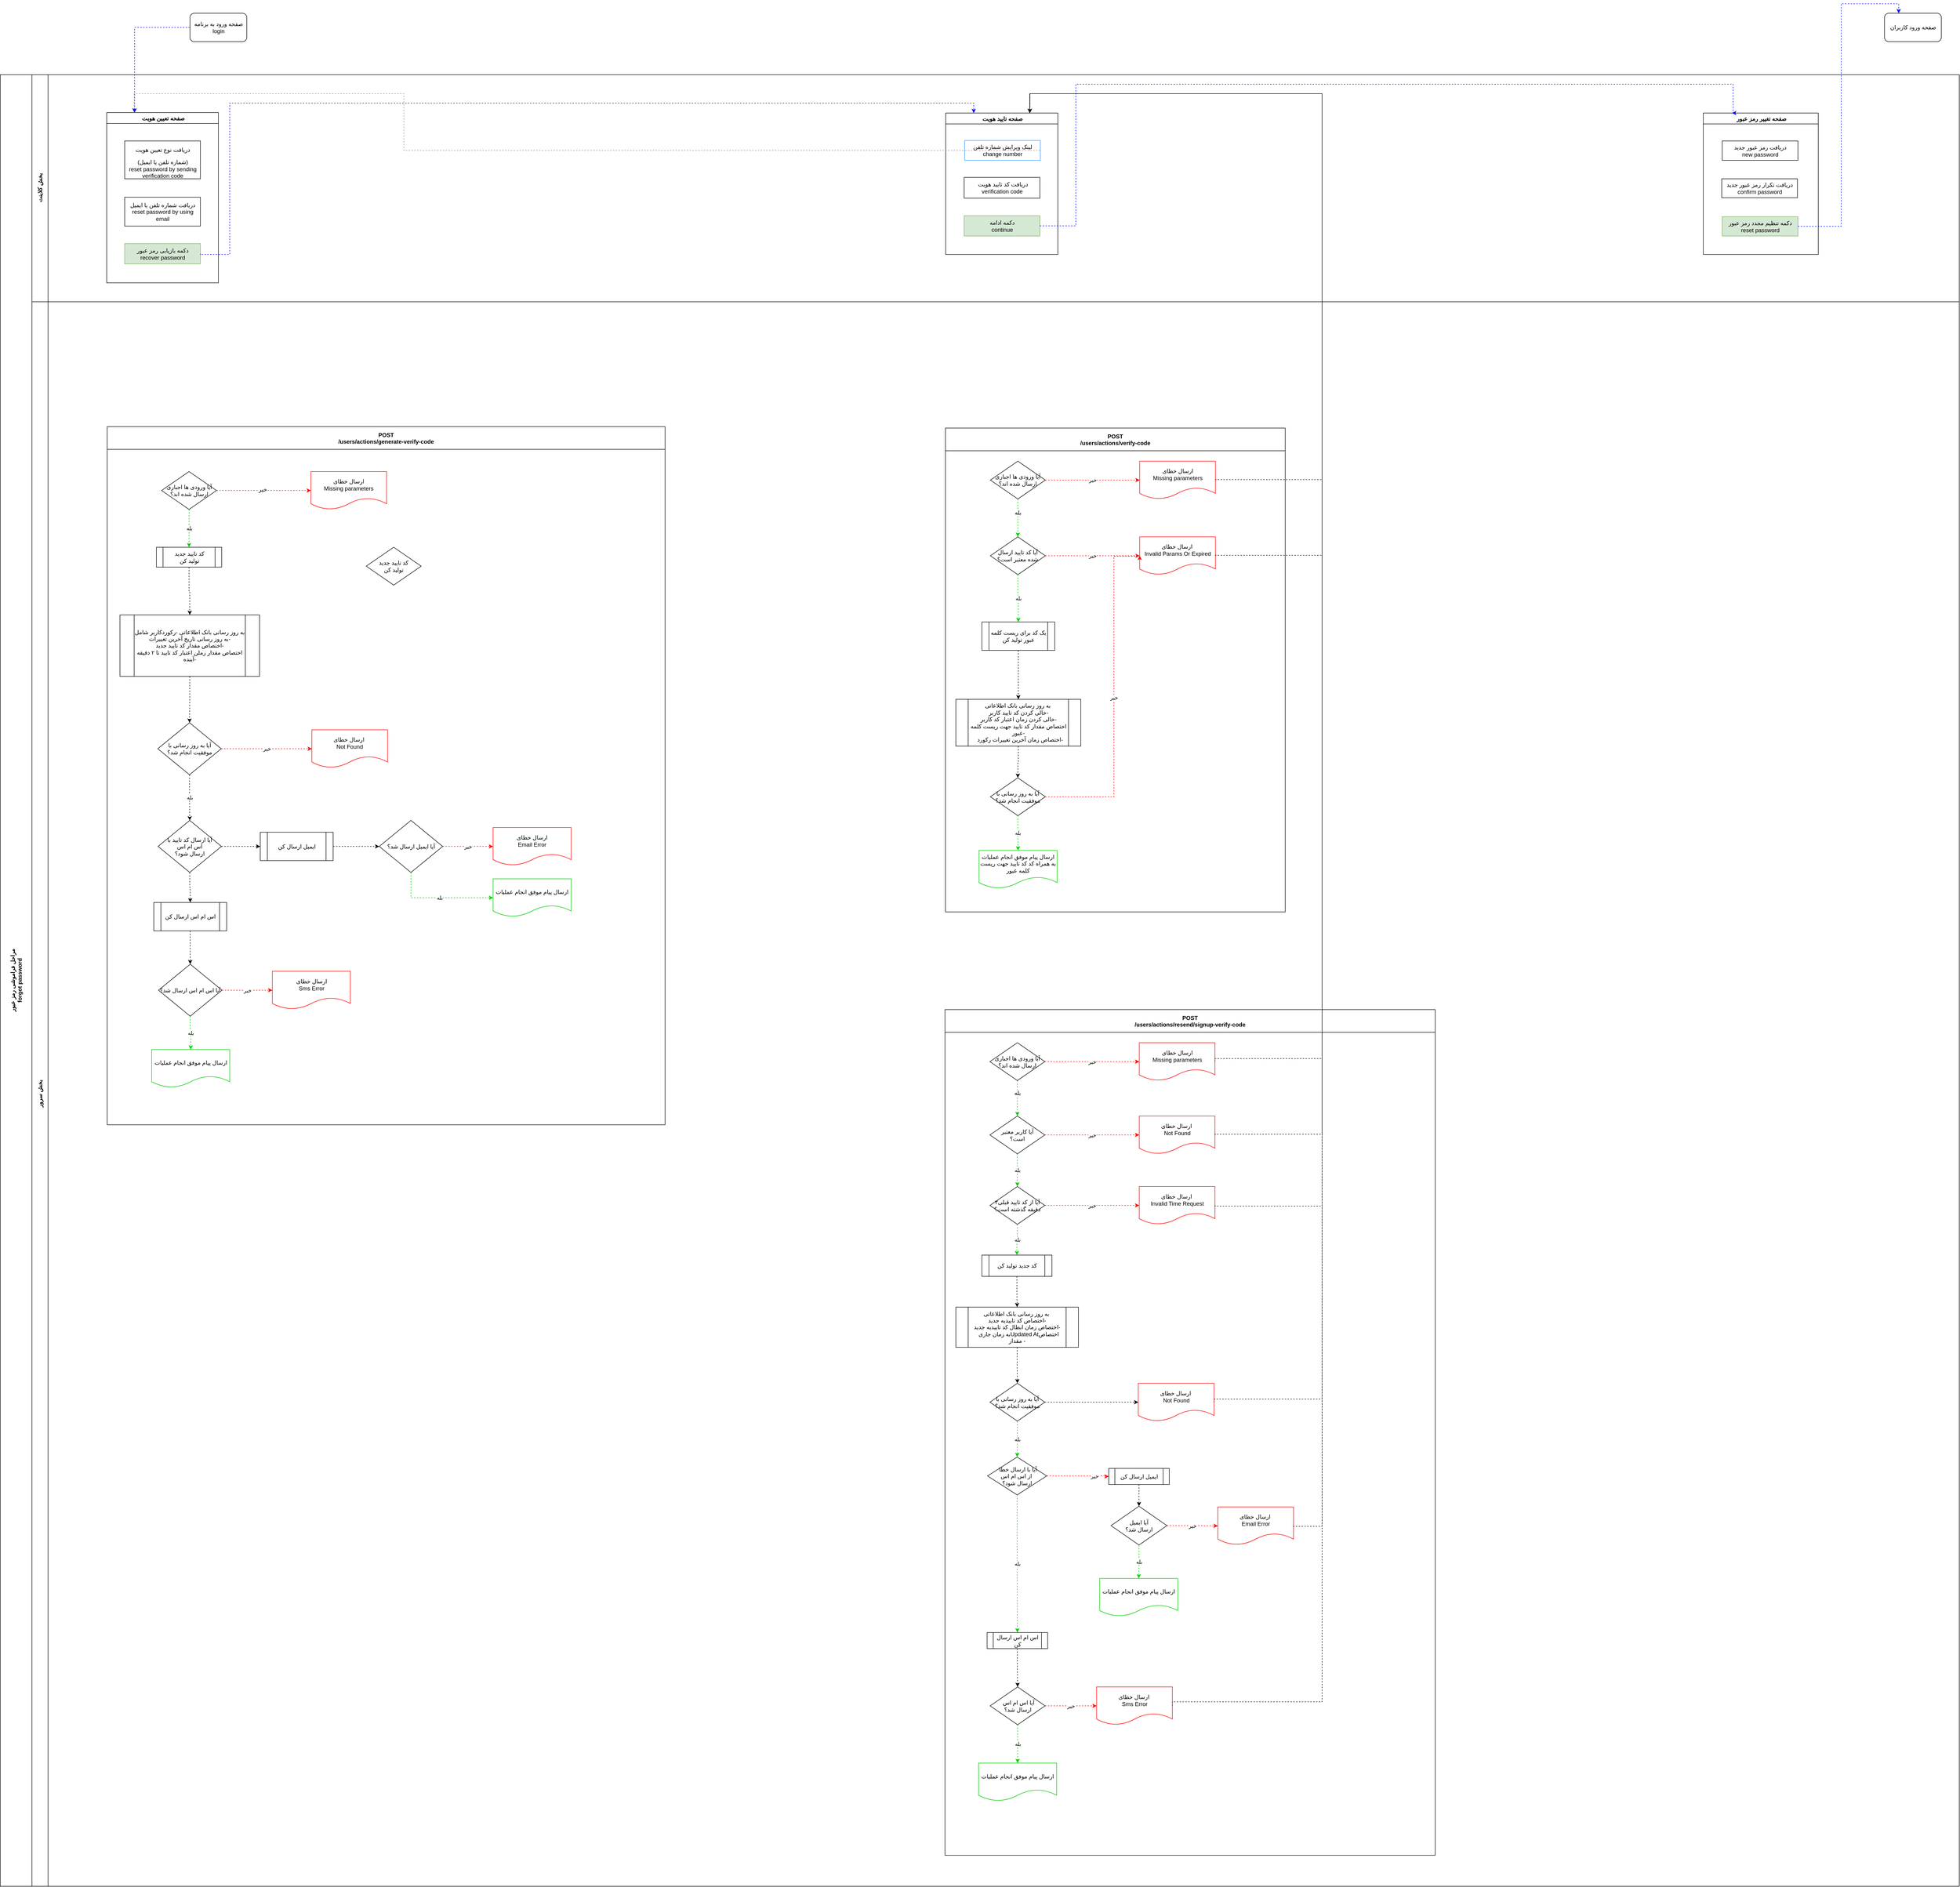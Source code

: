 <mxfile version="10.9.6" type="github"><diagram id="lWfPOPbWUKM3Ms0TFxAV" name="Page-1"><mxGraphModel dx="3234" dy="198" grid="1" gridSize="10" guides="1" tooltips="1" connect="1" arrows="1" fold="1" page="1" pageScale="1" pageWidth="850" pageHeight="1100" math="0" shadow="0"><root><mxCell id="0"/><mxCell id="1" parent="0"/><mxCell id="Nr_hfx2kaNxl8yZD8ZMd-1" value="مراحل فراموشی رمز عبور&lt;br&gt;forgot password&lt;br&gt;" style="swimlane;html=1;childLayout=stackLayout;resizeParent=1;resizeParentMax=0;horizontal=0;startSize=67;horizontalStack=0;" parent="1" vertex="1"><mxGeometry x="-643.5" y="1280" width="4140" height="3830" as="geometry"/></mxCell><mxCell id="Nr_hfx2kaNxl8yZD8ZMd-2" value="بخش کلاینت" style="swimlane;html=1;startSize=34;horizontal=0;" parent="Nr_hfx2kaNxl8yZD8ZMd-1" vertex="1"><mxGeometry x="67" width="4073" height="480" as="geometry"/></mxCell><mxCell id="Nr_hfx2kaNxl8yZD8ZMd-3" value=" صفحه تغییر رمز عبور" style="swimlane;" parent="Nr_hfx2kaNxl8yZD8ZMd-2" vertex="1"><mxGeometry x="3532" y="81" width="243" height="299" as="geometry"/></mxCell><mxCell id="Nr_hfx2kaNxl8yZD8ZMd-4" value="&lt;p&gt;&lt;/p&gt;&lt;p&gt;&lt;/p&gt;&lt;p&gt;&lt;/p&gt;&lt;p&gt;&lt;/p&gt;&lt;p&gt;&lt;/p&gt;&lt;p&gt;دریافت رمز عبور جدید&lt;br&gt;new password&lt;br&gt;&lt;/p&gt;" style="rounded=0;whiteSpace=wrap;html=1;" parent="Nr_hfx2kaNxl8yZD8ZMd-3" vertex="1"><mxGeometry x="40" y="59" width="160" height="41" as="geometry"/></mxCell><mxCell id="Nr_hfx2kaNxl8yZD8ZMd-5" value="&lt;span&gt;دریافت&amp;nbsp;&lt;/span&gt;&lt;span&gt;تکرار رمز عبور جدید&lt;br&gt;confirm password&lt;br&gt;&lt;/span&gt;" style="rounded=0;whiteSpace=wrap;html=1;" parent="Nr_hfx2kaNxl8yZD8ZMd-3" vertex="1"><mxGeometry x="39" y="139" width="160" height="40" as="geometry"/></mxCell><mxCell id="Nr_hfx2kaNxl8yZD8ZMd-6" value="دکمه تنظیم مجدد رمز عبور&lt;br&gt;reset password&lt;br&gt;" style="rounded=0;whiteSpace=wrap;html=1;fillColor=#d5e8d4;strokeColor=#82b366;" parent="Nr_hfx2kaNxl8yZD8ZMd-3" vertex="1"><mxGeometry x="40" y="219" width="160" height="41" as="geometry"/></mxCell><mxCell id="Nr_hfx2kaNxl8yZD8ZMd-7" value=" صفحه تایید هویت" style="swimlane;" parent="Nr_hfx2kaNxl8yZD8ZMd-2" vertex="1"><mxGeometry x="1931" y="81" width="237" height="299" as="geometry"/></mxCell><mxCell id="Nr_hfx2kaNxl8yZD8ZMd-8" value="&lt;p&gt;&lt;/p&gt;&lt;p&gt;&lt;/p&gt;&lt;p&gt;&lt;/p&gt;&lt;p&gt;&lt;/p&gt;&lt;p&gt;&lt;/p&gt;&lt;p&gt;&amp;nbsp;دریافت کد تایید هویت&lt;br&gt;verification code&lt;br&gt;&lt;/p&gt;" style="rounded=0;whiteSpace=wrap;html=1;" parent="Nr_hfx2kaNxl8yZD8ZMd-7" vertex="1"><mxGeometry x="39" y="136" width="160" height="44" as="geometry"/></mxCell><mxCell id="Nr_hfx2kaNxl8yZD8ZMd-9" value="دکمه ادامه&lt;br&gt;continue&lt;br&gt;" style="rounded=0;whiteSpace=wrap;html=1;fillColor=#d5e8d4;strokeColor=#82b366;" parent="Nr_hfx2kaNxl8yZD8ZMd-7" vertex="1"><mxGeometry x="39" y="217" width="160" height="43" as="geometry"/></mxCell><mxCell id="Nr_hfx2kaNxl8yZD8ZMd-10" value="لینک ویرایش شماره تلفن&lt;br&gt;change number&lt;br&gt;" style="rounded=0;whiteSpace=wrap;html=1;fillColor=#FFFFFF;strokeColor=#3399FF;" parent="Nr_hfx2kaNxl8yZD8ZMd-7" vertex="1"><mxGeometry x="40" y="58" width="160" height="42" as="geometry"/></mxCell><mxCell id="Nr_hfx2kaNxl8yZD8ZMd-11" value=" صفحه تعیین هویت" style="swimlane;" parent="Nr_hfx2kaNxl8yZD8ZMd-2" vertex="1"><mxGeometry x="158" y="80" width="236" height="360" as="geometry"/></mxCell><mxCell id="Nr_hfx2kaNxl8yZD8ZMd-12" value="&lt;p&gt;دریافت نوع تعیین هویت&lt;/p&gt;&lt;span&gt;(شماره تلفن یا ایمیل)&lt;br&gt;reset password by sending verification code&lt;br&gt;&lt;/span&gt;" style="rounded=0;whiteSpace=wrap;html=1;" parent="Nr_hfx2kaNxl8yZD8ZMd-11" vertex="1"><mxGeometry x="38" y="60" width="160" height="80" as="geometry"/></mxCell><mxCell id="Nr_hfx2kaNxl8yZD8ZMd-13" value="&lt;p&gt;&lt;/p&gt;&lt;p&gt;&lt;/p&gt;&lt;p&gt;&lt;/p&gt;&lt;p&gt;&lt;/p&gt;&lt;p&gt;&lt;/p&gt;&lt;p&gt;دریافت شماره تلفن یا ایمیل&lt;br&gt;reset password by using email&lt;br&gt;&lt;/p&gt;" style="rounded=0;whiteSpace=wrap;html=1;" parent="Nr_hfx2kaNxl8yZD8ZMd-11" vertex="1"><mxGeometry x="38" y="179" width="160" height="61" as="geometry"/></mxCell><mxCell id="Nr_hfx2kaNxl8yZD8ZMd-14" value="دکمه بازیابی رمز عبور&lt;br&gt;recover password&lt;br&gt;" style="rounded=0;whiteSpace=wrap;html=1;fillColor=#d5e8d4;strokeColor=#82b366;" parent="Nr_hfx2kaNxl8yZD8ZMd-11" vertex="1"><mxGeometry x="38" y="277" width="160" height="43" as="geometry"/></mxCell><mxCell id="Nr_hfx2kaNxl8yZD8ZMd-15" style="edgeStyle=orthogonalEdgeStyle;rounded=0;orthogonalLoop=1;jettySize=auto;html=1;exitX=1;exitY=0.5;exitDx=0;exitDy=0;entryX=0.25;entryY=0;entryDx=0;entryDy=0;dashed=1;fillColor=#dae8fc;strokeColor=#0000FF;" parent="Nr_hfx2kaNxl8yZD8ZMd-2" source="Nr_hfx2kaNxl8yZD8ZMd-14" target="Nr_hfx2kaNxl8yZD8ZMd-7" edge="1"><mxGeometry relative="1" as="geometry"><Array as="points"><mxPoint x="355" y="380"/><mxPoint x="418" y="380"/><mxPoint x="418" y="60"/><mxPoint x="1989" y="60"/></Array></mxGeometry></mxCell><mxCell id="Nr_hfx2kaNxl8yZD8ZMd-16" style="edgeStyle=orthogonalEdgeStyle;rounded=0;orthogonalLoop=1;jettySize=auto;html=1;exitX=1;exitY=0.5;exitDx=0;exitDy=0;entryX=0.25;entryY=0;entryDx=0;entryDy=0;dashed=1;fillColor=#dae8fc;strokeColor=#0000FF;" parent="Nr_hfx2kaNxl8yZD8ZMd-2" source="Nr_hfx2kaNxl8yZD8ZMd-9" target="Nr_hfx2kaNxl8yZD8ZMd-3" edge="1"><mxGeometry relative="1" as="geometry"><Array as="points"><mxPoint x="2206" y="320"/><mxPoint x="2206" y="20"/><mxPoint x="3595" y="20"/></Array></mxGeometry></mxCell><mxCell id="Nr_hfx2kaNxl8yZD8ZMd-17" style="edgeStyle=orthogonalEdgeStyle;rounded=0;orthogonalLoop=1;jettySize=auto;html=1;exitX=1;exitY=0.5;exitDx=0;exitDy=0;entryX=0.25;entryY=0;entryDx=0;entryDy=0;dashed=1;strokeColor=#999999;" parent="Nr_hfx2kaNxl8yZD8ZMd-2" source="Nr_hfx2kaNxl8yZD8ZMd-10" target="Nr_hfx2kaNxl8yZD8ZMd-11" edge="1"><mxGeometry relative="1" as="geometry"><Array as="points"><mxPoint x="786" y="160"/><mxPoint x="786" y="40"/><mxPoint x="216" y="40"/></Array></mxGeometry></mxCell><mxCell id="Nr_hfx2kaNxl8yZD8ZMd-18" value="بخش سرور" style="swimlane;html=1;startSize=34;horizontal=0;" parent="Nr_hfx2kaNxl8yZD8ZMd-1" vertex="1"><mxGeometry x="67" y="480" width="4073" height="3350" as="geometry"/></mxCell><mxCell id="lVW3P33FozrDbJI4DWlF-161" value="POST&#10;/users/actions/generate-verify-code" style="swimlane;startSize=48;" vertex="1" parent="Nr_hfx2kaNxl8yZD8ZMd-18"><mxGeometry x="159" y="264" width="1179" height="1476" as="geometry"/></mxCell><mxCell id="lVW3P33FozrDbJI4DWlF-162" style="edgeStyle=orthogonalEdgeStyle;rounded=0;orthogonalLoop=1;jettySize=auto;html=1;exitX=1;exitY=0.5;exitDx=0;exitDy=0;entryX=0;entryY=0.5;entryDx=0;entryDy=0;dashed=1;strokeColor=#FF0000;" edge="1" parent="lVW3P33FozrDbJI4DWlF-161" source="lVW3P33FozrDbJI4DWlF-165" target="lVW3P33FozrDbJI4DWlF-172"><mxGeometry relative="1" as="geometry"/></mxCell><mxCell id="lVW3P33FozrDbJI4DWlF-163" value="خیر" style="text;html=1;resizable=0;points=[];align=center;verticalAlign=middle;labelBackgroundColor=#ffffff;" vertex="1" connectable="0" parent="lVW3P33FozrDbJI4DWlF-162"><mxGeometry x="-0.025" y="3" relative="1" as="geometry"><mxPoint y="1" as="offset"/></mxGeometry></mxCell><mxCell id="lVW3P33FozrDbJI4DWlF-164" value="بله" style="edgeStyle=orthogonalEdgeStyle;rounded=0;orthogonalLoop=1;jettySize=auto;html=1;exitX=0.5;exitY=1;exitDx=0;exitDy=0;dashed=1;strokeColor=#00CC00;entryX=0.5;entryY=0;entryDx=0;entryDy=0;" edge="1" parent="lVW3P33FozrDbJI4DWlF-161" source="lVW3P33FozrDbJI4DWlF-165" target="lVW3P33FozrDbJI4DWlF-215"><mxGeometry relative="1" as="geometry"><mxPoint x="267.5" y="256" as="targetPoint"/></mxGeometry></mxCell><mxCell id="lVW3P33FozrDbJI4DWlF-165" value="آیا ورودی ها اجباری ارسال شده اند؟" style="rhombus;whiteSpace=wrap;html=1;" vertex="1" parent="lVW3P33FozrDbJI4DWlF-161"><mxGeometry x="115" y="95" width="116" height="80" as="geometry"/></mxCell><mxCell id="lVW3P33FozrDbJI4DWlF-202" style="edgeStyle=orthogonalEdgeStyle;rounded=0;orthogonalLoop=1;jettySize=auto;html=1;entryX=0.5;entryY=0;entryDx=0;entryDy=0;dashed=1;strokeColor=#000000;exitX=0.5;exitY=1;exitDx=0;exitDy=0;" edge="1" parent="lVW3P33FozrDbJI4DWlF-161" source="lVW3P33FozrDbJI4DWlF-215" target="lVW3P33FozrDbJI4DWlF-201"><mxGeometry relative="1" as="geometry"><mxPoint x="267.5" y="336" as="sourcePoint"/></mxGeometry></mxCell><mxCell id="lVW3P33FozrDbJI4DWlF-168" value="کد تایید جدید&lt;br&gt;تولید کن" style="rhombus;whiteSpace=wrap;html=1;" vertex="1" parent="lVW3P33FozrDbJI4DWlF-161"><mxGeometry x="547.5" y="255" width="116" height="80" as="geometry"/></mxCell><mxCell id="lVW3P33FozrDbJI4DWlF-169" value="بله" style="edgeStyle=orthogonalEdgeStyle;rounded=0;orthogonalLoop=1;jettySize=auto;html=1;exitX=0.5;exitY=1;exitDx=0;exitDy=0;entryX=0.5;entryY=0;entryDx=0;entryDy=0;dashed=1;strokeColor=#00CC00;" edge="1" parent="lVW3P33FozrDbJI4DWlF-161"><mxGeometry relative="1" as="geometry"/></mxCell><mxCell id="lVW3P33FozrDbJI4DWlF-172" value="ارسال خطای&lt;br&gt;Missing parameters" style="shape=document;whiteSpace=wrap;html=1;boundedLbl=1;strokeColor=#FF0000;" vertex="1" parent="lVW3P33FozrDbJI4DWlF-161"><mxGeometry x="430.5" y="95" width="160" height="80" as="geometry"/></mxCell><mxCell id="lVW3P33FozrDbJI4DWlF-173" value="خیر" style="edgeStyle=orthogonalEdgeStyle;rounded=0;orthogonalLoop=1;jettySize=auto;html=1;exitX=1;exitY=0.5;exitDx=0;exitDy=0;entryX=0;entryY=0.5;entryDx=0;entryDy=0;dashed=1;strokeColor=#FF0000;" edge="1" parent="lVW3P33FozrDbJI4DWlF-161"><mxGeometry relative="1" as="geometry"/></mxCell><mxCell id="lVW3P33FozrDbJI4DWlF-174" value="خیر" style="edgeStyle=orthogonalEdgeStyle;rounded=0;orthogonalLoop=1;jettySize=auto;html=1;exitX=0.5;exitY=1;exitDx=0;exitDy=0;entryX=0.5;entryY=0;entryDx=0;entryDy=0;dashed=1;strokeColor=#FF0000;" edge="1" parent="lVW3P33FozrDbJI4DWlF-161"><mxGeometry relative="1" as="geometry"/></mxCell><mxCell id="lVW3P33FozrDbJI4DWlF-175" value="خیر" style="edgeStyle=orthogonalEdgeStyle;rounded=0;orthogonalLoop=1;jettySize=auto;html=1;exitX=1;exitY=0.5;exitDx=0;exitDy=0;dashed=1;strokeColor=#FF0000;" edge="1" parent="lVW3P33FozrDbJI4DWlF-161" source="lVW3P33FozrDbJI4DWlF-177" target="lVW3P33FozrDbJI4DWlF-181"><mxGeometry relative="1" as="geometry"/></mxCell><mxCell id="lVW3P33FozrDbJI4DWlF-204" value="بله" style="edgeStyle=orthogonalEdgeStyle;rounded=0;orthogonalLoop=1;jettySize=auto;html=1;exitX=0.5;exitY=1;exitDx=0;exitDy=0;entryX=0.5;entryY=0;entryDx=0;entryDy=0;dashed=1;strokeColor=#000000;" edge="1" parent="lVW3P33FozrDbJI4DWlF-161" source="lVW3P33FozrDbJI4DWlF-177" target="lVW3P33FozrDbJI4DWlF-203"><mxGeometry relative="1" as="geometry"/></mxCell><mxCell id="lVW3P33FozrDbJI4DWlF-177" value="آیا به روز رسانی با&lt;br&gt;موفقیت انجام شد؟" style="rhombus;whiteSpace=wrap;html=1;" vertex="1" parent="lVW3P33FozrDbJI4DWlF-161"><mxGeometry x="107" y="626" width="134" height="110" as="geometry"/></mxCell><mxCell id="lVW3P33FozrDbJI4DWlF-178" value="بله" style="edgeStyle=orthogonalEdgeStyle;rounded=0;orthogonalLoop=1;jettySize=auto;html=1;exitX=0.5;exitY=1;exitDx=0;exitDy=0;dashed=1;strokeColor=#00CC00;" edge="1" parent="lVW3P33FozrDbJI4DWlF-161"><mxGeometry relative="1" as="geometry"/></mxCell><mxCell id="lVW3P33FozrDbJI4DWlF-180" value="خیر" style="edgeStyle=orthogonalEdgeStyle;rounded=0;orthogonalLoop=1;jettySize=auto;html=1;exitX=1;exitY=0.5;exitDx=0;exitDy=0;entryX=0;entryY=0.5;entryDx=0;entryDy=0;dashed=1;strokeColor=#FF0000;" edge="1" parent="lVW3P33FozrDbJI4DWlF-161"><mxGeometry relative="1" as="geometry"><Array as="points"><mxPoint x="357" y="270"/><mxPoint x="357" y="270"/></Array></mxGeometry></mxCell><mxCell id="lVW3P33FozrDbJI4DWlF-181" value="&lt;span style=&quot;white-space: normal&quot;&gt;ارسال خطای&amp;nbsp;&lt;/span&gt;&lt;br style=&quot;white-space: normal&quot;&gt;&lt;span style=&quot;white-space: normal&quot;&gt;Not Found&lt;/span&gt;" style="shape=document;whiteSpace=wrap;html=1;boundedLbl=1;strokeColor=#FF0000;" vertex="1" parent="lVW3P33FozrDbJI4DWlF-161"><mxGeometry x="432.5" y="641" width="160" height="80" as="geometry"/></mxCell><mxCell id="lVW3P33FozrDbJI4DWlF-182" value="خیر" style="edgeStyle=orthogonalEdgeStyle;rounded=0;orthogonalLoop=1;jettySize=auto;html=1;exitX=1;exitY=0.5;exitDx=0;exitDy=0;entryX=0;entryY=0.5;entryDx=0;entryDy=0;dashed=1;strokeColor=#FF0000;" edge="1" parent="lVW3P33FozrDbJI4DWlF-161"><mxGeometry relative="1" as="geometry"/></mxCell><mxCell id="lVW3P33FozrDbJI4DWlF-185" style="edgeStyle=orthogonalEdgeStyle;rounded=0;orthogonalLoop=1;jettySize=auto;html=1;exitX=0.5;exitY=1;exitDx=0;exitDy=0;dashed=1;strokeColor=#000000;" edge="1" parent="lVW3P33FozrDbJI4DWlF-161"><mxGeometry relative="1" as="geometry"/></mxCell><mxCell id="lVW3P33FozrDbJI4DWlF-186" style="edgeStyle=orthogonalEdgeStyle;rounded=0;orthogonalLoop=1;jettySize=auto;html=1;exitX=1;exitY=0.5;exitDx=0;exitDy=0;entryX=0;entryY=0.5;entryDx=0;entryDy=0;dashed=1;strokeColor=#000000;" edge="1" parent="lVW3P33FozrDbJI4DWlF-161" source="lVW3P33FozrDbJI4DWlF-187" target="lVW3P33FozrDbJI4DWlF-191"><mxGeometry relative="1" as="geometry"/></mxCell><mxCell id="lVW3P33FozrDbJI4DWlF-187" value="ایمیل ارسال کن" style="shape=process;whiteSpace=wrap;html=1;backgroundOutline=1;" vertex="1" parent="lVW3P33FozrDbJI4DWlF-161"><mxGeometry x="323.5" y="857.5" width="154" height="60" as="geometry"/></mxCell><mxCell id="lVW3P33FozrDbJI4DWlF-188" style="edgeStyle=orthogonalEdgeStyle;rounded=0;orthogonalLoop=1;jettySize=auto;html=1;exitX=0.5;exitY=1;exitDx=0;exitDy=0;entryX=0.5;entryY=0;entryDx=0;entryDy=0;dashed=1;strokeColor=#000000;" edge="1" parent="lVW3P33FozrDbJI4DWlF-161"><mxGeometry relative="1" as="geometry"/></mxCell><mxCell id="lVW3P33FozrDbJI4DWlF-189" value="بله" style="edgeStyle=orthogonalEdgeStyle;rounded=0;orthogonalLoop=1;jettySize=auto;html=1;exitX=0.5;exitY=1;exitDx=0;exitDy=0;entryX=0;entryY=0.5;entryDx=0;entryDy=0;dashed=1;strokeColor=#00CC00;" edge="1" parent="lVW3P33FozrDbJI4DWlF-161" source="lVW3P33FozrDbJI4DWlF-191" target="lVW3P33FozrDbJI4DWlF-198"><mxGeometry relative="1" as="geometry"/></mxCell><mxCell id="lVW3P33FozrDbJI4DWlF-190" value="خیر" style="edgeStyle=orthogonalEdgeStyle;rounded=0;orthogonalLoop=1;jettySize=auto;html=1;exitX=1;exitY=0.5;exitDx=0;exitDy=0;dashed=1;strokeColor=#FF0000;entryX=0;entryY=0.5;entryDx=0;entryDy=0;" edge="1" parent="lVW3P33FozrDbJI4DWlF-161" source="lVW3P33FozrDbJI4DWlF-191" target="lVW3P33FozrDbJI4DWlF-196"><mxGeometry relative="1" as="geometry"><mxPoint x="817.5" y="896" as="targetPoint"/><Array as="points"/></mxGeometry></mxCell><mxCell id="lVW3P33FozrDbJI4DWlF-191" value="آیا ایمیل ارسال شد؟" style="rhombus;whiteSpace=wrap;html=1;" vertex="1" parent="lVW3P33FozrDbJI4DWlF-161"><mxGeometry x="575" y="832.5" width="134" height="110" as="geometry"/></mxCell><mxCell id="lVW3P33FozrDbJI4DWlF-192" style="edgeStyle=orthogonalEdgeStyle;rounded=0;orthogonalLoop=1;jettySize=auto;html=1;exitX=1;exitY=0.5;exitDx=0;exitDy=0;entryX=0;entryY=0.5;entryDx=0;entryDy=0;dashed=1;strokeColor=#000000;" edge="1" parent="lVW3P33FozrDbJI4DWlF-161"><mxGeometry relative="1" as="geometry"/></mxCell><mxCell id="lVW3P33FozrDbJI4DWlF-195" value="خیر" style="edgeStyle=orthogonalEdgeStyle;rounded=0;orthogonalLoop=1;jettySize=auto;html=1;exitX=1;exitY=0.5;exitDx=0;exitDy=0;entryX=0;entryY=0.5;entryDx=0;entryDy=0;dashed=1;strokeColor=#FF0000;" edge="1" parent="lVW3P33FozrDbJI4DWlF-161"><mxGeometry relative="1" as="geometry"/></mxCell><mxCell id="lVW3P33FozrDbJI4DWlF-196" value="ارسال خطای&lt;br&gt;Email Error" style="shape=document;whiteSpace=wrap;html=1;boundedLbl=1;strokeColor=#FF0000;" vertex="1" parent="lVW3P33FozrDbJI4DWlF-161"><mxGeometry x="815.5" y="847.5" width="165" height="80" as="geometry"/></mxCell><mxCell id="lVW3P33FozrDbJI4DWlF-197" style="edgeStyle=orthogonalEdgeStyle;rounded=0;orthogonalLoop=1;jettySize=auto;html=1;exitX=1;exitY=0.5;exitDx=0;exitDy=0;entryX=0;entryY=0.5;entryDx=0;entryDy=0;dashed=1;strokeColor=#000000;" edge="1" parent="lVW3P33FozrDbJI4DWlF-161"><mxGeometry relative="1" as="geometry"/></mxCell><mxCell id="lVW3P33FozrDbJI4DWlF-198" value="ارسال پیام موفق انجام عملیات" style="shape=document;whiteSpace=wrap;html=1;boundedLbl=1;strokeColor=#00CC00;" vertex="1" parent="lVW3P33FozrDbJI4DWlF-161"><mxGeometry x="815.5" y="956" width="165" height="80" as="geometry"/></mxCell><mxCell id="lVW3P33FozrDbJI4DWlF-199" value="بله" style="edgeStyle=orthogonalEdgeStyle;rounded=0;orthogonalLoop=1;jettySize=auto;html=1;exitX=0.5;exitY=1;exitDx=0;exitDy=0;dashed=1;strokeColor=#00CC00;" edge="1" parent="lVW3P33FozrDbJI4DWlF-161"><mxGeometry relative="1" as="geometry"/></mxCell><mxCell id="lVW3P33FozrDbJI4DWlF-216" style="edgeStyle=orthogonalEdgeStyle;rounded=0;orthogonalLoop=1;jettySize=auto;html=1;exitX=0.5;exitY=1;exitDx=0;exitDy=0;entryX=0.5;entryY=0;entryDx=0;entryDy=0;dashed=1;strokeColor=#000000;" edge="1" parent="lVW3P33FozrDbJI4DWlF-161" source="lVW3P33FozrDbJI4DWlF-201" target="lVW3P33FozrDbJI4DWlF-177"><mxGeometry relative="1" as="geometry"/></mxCell><mxCell id="lVW3P33FozrDbJI4DWlF-201" value="به روز رسانی بانک اطلاعاتی -رکوردکاربر شامل&lt;br&gt;به روز رسانی تاریخ آخرین تغییرات-&lt;br&gt;اختصاص مقدار کد تایید جدید-&lt;br&gt;اختصاص مقدار زملن اعتبار کد تایید تا ۲ دقیقه آینده-" style="shape=process;whiteSpace=wrap;html=1;backgroundOutline=1;" vertex="1" parent="lVW3P33FozrDbJI4DWlF-161"><mxGeometry x="27" y="398" width="295" height="130" as="geometry"/></mxCell><mxCell id="lVW3P33FozrDbJI4DWlF-205" style="edgeStyle=orthogonalEdgeStyle;rounded=0;orthogonalLoop=1;jettySize=auto;html=1;exitX=1;exitY=0.5;exitDx=0;exitDy=0;entryX=0;entryY=0.5;entryDx=0;entryDy=0;dashed=1;strokeColor=#000000;" edge="1" parent="lVW3P33FozrDbJI4DWlF-161" source="lVW3P33FozrDbJI4DWlF-203" target="lVW3P33FozrDbJI4DWlF-187"><mxGeometry relative="1" as="geometry"/></mxCell><mxCell id="lVW3P33FozrDbJI4DWlF-208" style="edgeStyle=orthogonalEdgeStyle;rounded=0;orthogonalLoop=1;jettySize=auto;html=1;exitX=0.5;exitY=1;exitDx=0;exitDy=0;entryX=0.5;entryY=0;entryDx=0;entryDy=0;dashed=1;strokeColor=#000000;" edge="1" parent="lVW3P33FozrDbJI4DWlF-161" source="lVW3P33FozrDbJI4DWlF-203" target="lVW3P33FozrDbJI4DWlF-207"><mxGeometry relative="1" as="geometry"/></mxCell><mxCell id="lVW3P33FozrDbJI4DWlF-203" value="آیا ارسال کد تایید با &lt;br&gt;اس ام اس &lt;br&gt;ارسال شود؟" style="rhombus;whiteSpace=wrap;html=1;" vertex="1" parent="lVW3P33FozrDbJI4DWlF-161"><mxGeometry x="107.5" y="832.5" width="134" height="110" as="geometry"/></mxCell><mxCell id="lVW3P33FozrDbJI4DWlF-214" style="edgeStyle=orthogonalEdgeStyle;rounded=0;orthogonalLoop=1;jettySize=auto;html=1;exitX=0.5;exitY=1;exitDx=0;exitDy=0;dashed=1;strokeColor=#000000;" edge="1" parent="lVW3P33FozrDbJI4DWlF-161" source="lVW3P33FozrDbJI4DWlF-207" target="lVW3P33FozrDbJI4DWlF-211"><mxGeometry relative="1" as="geometry"/></mxCell><mxCell id="lVW3P33FozrDbJI4DWlF-207" value="اس ام اس ارسال کن" style="shape=process;whiteSpace=wrap;html=1;backgroundOutline=1;" vertex="1" parent="lVW3P33FozrDbJI4DWlF-161"><mxGeometry x="98.5" y="1006" width="154" height="60" as="geometry"/></mxCell><mxCell id="lVW3P33FozrDbJI4DWlF-211" value="آیا اس ام اس ارسال شد؟" style="rhombus;whiteSpace=wrap;html=1;" vertex="1" parent="lVW3P33FozrDbJI4DWlF-161"><mxGeometry x="108.5" y="1136.5" width="134" height="110" as="geometry"/></mxCell><mxCell id="lVW3P33FozrDbJI4DWlF-212" value="ارسال خطای&lt;br&gt;Sms Error" style="shape=document;whiteSpace=wrap;html=1;boundedLbl=1;strokeColor=#FF0000;" vertex="1" parent="lVW3P33FozrDbJI4DWlF-161"><mxGeometry x="349" y="1151.5" width="165" height="80" as="geometry"/></mxCell><mxCell id="lVW3P33FozrDbJI4DWlF-210" value="خیر" style="edgeStyle=orthogonalEdgeStyle;rounded=0;orthogonalLoop=1;jettySize=auto;html=1;exitX=1;exitY=0.5;exitDx=0;exitDy=0;dashed=1;strokeColor=#FF0000;entryX=0;entryY=0.5;entryDx=0;entryDy=0;" edge="1" parent="lVW3P33FozrDbJI4DWlF-161" source="lVW3P33FozrDbJI4DWlF-211" target="lVW3P33FozrDbJI4DWlF-212"><mxGeometry relative="1" as="geometry"><mxPoint x="768.5" y="-824" as="targetPoint"/><Array as="points"/></mxGeometry></mxCell><mxCell id="lVW3P33FozrDbJI4DWlF-213" value="ارسال پیام موفق انجام عملیات" style="shape=document;whiteSpace=wrap;html=1;boundedLbl=1;strokeColor=#00CC00;" vertex="1" parent="lVW3P33FozrDbJI4DWlF-161"><mxGeometry x="94" y="1317" width="165" height="80" as="geometry"/></mxCell><mxCell id="lVW3P33FozrDbJI4DWlF-209" value="بله" style="edgeStyle=orthogonalEdgeStyle;rounded=0;orthogonalLoop=1;jettySize=auto;html=1;exitX=0.5;exitY=1;exitDx=0;exitDy=0;entryX=0.5;entryY=0;entryDx=0;entryDy=0;dashed=1;strokeColor=#00CC00;" edge="1" parent="lVW3P33FozrDbJI4DWlF-161" source="lVW3P33FozrDbJI4DWlF-211" target="lVW3P33FozrDbJI4DWlF-213"><mxGeometry relative="1" as="geometry"/></mxCell><mxCell id="lVW3P33FozrDbJI4DWlF-215" value="کد تایید جدید&lt;br&gt;تولید کن" style="shape=process;whiteSpace=wrap;html=1;backgroundOutline=1;" vertex="1" parent="lVW3P33FozrDbJI4DWlF-161"><mxGeometry x="104" y="255" width="138" height="42" as="geometry"/></mxCell><mxCell id="lVW3P33FozrDbJI4DWlF-220" style="edgeStyle=orthogonalEdgeStyle;rounded=0;orthogonalLoop=1;jettySize=auto;html=1;exitX=0.5;exitY=1;exitDx=0;exitDy=0;entryX=0.5;entryY=0;entryDx=0;entryDy=0;dashed=1;strokeColor=#000000;" edge="1" parent="Nr_hfx2kaNxl8yZD8ZMd-18" source="lVW3P33FozrDbJI4DWlF-86" target="lVW3P33FozrDbJI4DWlF-219"><mxGeometry relative="1" as="geometry"/></mxCell><mxCell id="lVW3P33FozrDbJI4DWlF-86" value="به روز رسانی بانک اطلاعاتی&amp;nbsp;&lt;br&gt;خالی کردن کد تایید کاربر-&lt;br&gt;خالی کردن زمان اعتبار کد کاربر-&lt;br&gt;اختصاص مقدار کد تایید جهت ریست کلمه عبور-&lt;br&gt;&amp;nbsp; اختصاص زمان آخرین تغییرات رکورد-&lt;br&gt;" style="shape=process;whiteSpace=wrap;html=1;backgroundOutline=1;" vertex="1" parent="Nr_hfx2kaNxl8yZD8ZMd-18"><mxGeometry x="1952.5" y="840.5" width="264" height="99" as="geometry"/></mxCell><mxCell id="lVW3P33FozrDbJI4DWlF-100" value="ارسال پیام موفق انجام عملیات به همراه کد کد تایید جهت ریست کلمه عبور" style="shape=document;whiteSpace=wrap;html=1;boundedLbl=1;strokeColor=#00CC00;" vertex="1" parent="Nr_hfx2kaNxl8yZD8ZMd-18"><mxGeometry x="2001.5" y="1160" width="165" height="80" as="geometry"/></mxCell><mxCell id="lVW3P33FozrDbJI4DWlF-85" value="بله" style="edgeStyle=orthogonalEdgeStyle;rounded=0;orthogonalLoop=1;jettySize=auto;html=1;entryX=0.5;entryY=0;entryDx=0;entryDy=0;dashed=1;strokeColor=#00CC00;exitX=0.5;exitY=1;exitDx=0;exitDy=0;" edge="1" parent="Nr_hfx2kaNxl8yZD8ZMd-18" source="lVW3P33FozrDbJI4DWlF-219" target="lVW3P33FozrDbJI4DWlF-100"><mxGeometry relative="1" as="geometry"><mxPoint x="2346.5" y="860" as="sourcePoint"/></mxGeometry></mxCell><mxCell id="lVW3P33FozrDbJI4DWlF-218" style="edgeStyle=orthogonalEdgeStyle;rounded=0;orthogonalLoop=1;jettySize=auto;html=1;exitX=0.5;exitY=1;exitDx=0;exitDy=0;entryX=0.5;entryY=0;entryDx=0;entryDy=0;dashed=1;strokeColor=#000000;" edge="1" parent="Nr_hfx2kaNxl8yZD8ZMd-18" source="lVW3P33FozrDbJI4DWlF-217" target="lVW3P33FozrDbJI4DWlF-86"><mxGeometry relative="1" as="geometry"/></mxCell><mxCell id="lVW3P33FozrDbJI4DWlF-217" value="یک کد برای ریست کلمه عبور تولید کن" style="shape=process;whiteSpace=wrap;html=1;backgroundOutline=1;" vertex="1" parent="Nr_hfx2kaNxl8yZD8ZMd-18"><mxGeometry x="2007.5" y="677" width="154" height="60" as="geometry"/></mxCell><mxCell id="lVW3P33FozrDbJI4DWlF-219" value="آیا به روز رسانی با&lt;br&gt;موفقیت انجام شد؟" style="rhombus;whiteSpace=wrap;html=1;" vertex="1" parent="Nr_hfx2kaNxl8yZD8ZMd-18"><mxGeometry x="2025.5" y="1006.5" width="116" height="80" as="geometry"/></mxCell><mxCell id="Nr_hfx2kaNxl8yZD8ZMd-19" value="صفحه ورود کاربران" style="rounded=1;whiteSpace=wrap;html=1;" parent="1" vertex="1"><mxGeometry x="3338.5" y="1150" width="120" height="60" as="geometry"/></mxCell><mxCell id="Nr_hfx2kaNxl8yZD8ZMd-20" style="edgeStyle=orthogonalEdgeStyle;rounded=0;orthogonalLoop=1;jettySize=auto;html=1;exitX=1;exitY=0.5;exitDx=0;exitDy=0;entryX=0.25;entryY=0;entryDx=0;entryDy=0;dashed=1;strokeColor=#0000FF;" parent="1" source="Nr_hfx2kaNxl8yZD8ZMd-6" target="Nr_hfx2kaNxl8yZD8ZMd-19" edge="1"><mxGeometry relative="1" as="geometry"/></mxCell><mxCell id="Nr_hfx2kaNxl8yZD8ZMd-27" style="edgeStyle=orthogonalEdgeStyle;rounded=0;orthogonalLoop=1;jettySize=auto;html=1;exitX=0;exitY=0.5;exitDx=0;exitDy=0;entryX=0.25;entryY=0;entryDx=0;entryDy=0;dashed=1;strokeColor=#0000FF;" parent="1" source="Nr_hfx2kaNxl8yZD8ZMd-26" target="Nr_hfx2kaNxl8yZD8ZMd-11" edge="1"><mxGeometry relative="1" as="geometry"><mxPoint x="-383.667" y="1179.667" as="sourcePoint"/></mxGeometry></mxCell><mxCell id="Nr_hfx2kaNxl8yZD8ZMd-26" value="&lt;span&gt;صفحه ورود به برنامه&lt;/span&gt;&lt;br&gt;&lt;span&gt;login&lt;/span&gt;" style="rounded=1;whiteSpace=wrap;html=1;" parent="1" vertex="1"><mxGeometry x="-242.5" y="1150" width="120" height="60" as="geometry"/></mxCell><mxCell id="lVW3P33FozrDbJI4DWlF-77" value="POST &#10;/users/actions/verify-code" style="swimlane;startSize=48;" vertex="1" parent="1"><mxGeometry x="1354" y="2027" width="718" height="1023" as="geometry"/></mxCell><mxCell id="lVW3P33FozrDbJI4DWlF-78" value="خیر" style="edgeStyle=orthogonalEdgeStyle;rounded=0;orthogonalLoop=1;jettySize=auto;html=1;exitX=1;exitY=0.5;exitDx=0;exitDy=0;entryX=0;entryY=0.5;entryDx=0;entryDy=0;dashed=1;strokeColor=#FF0000;" edge="1" parent="lVW3P33FozrDbJI4DWlF-77" source="lVW3P33FozrDbJI4DWlF-81" target="lVW3P33FozrDbJI4DWlF-87"><mxGeometry relative="1" as="geometry"/></mxCell><mxCell id="lVW3P33FozrDbJI4DWlF-79" style="edgeStyle=orthogonalEdgeStyle;rounded=0;orthogonalLoop=1;jettySize=auto;html=1;exitX=0.5;exitY=1;exitDx=0;exitDy=0;dashed=1;strokeColor=#00CC00;" edge="1" parent="lVW3P33FozrDbJI4DWlF-77" source="lVW3P33FozrDbJI4DWlF-81" target="lVW3P33FozrDbJI4DWlF-83"><mxGeometry relative="1" as="geometry"/></mxCell><mxCell id="lVW3P33FozrDbJI4DWlF-80" value="بله" style="text;html=1;resizable=0;points=[];align=center;verticalAlign=middle;labelBackgroundColor=#ffffff;" vertex="1" connectable="0" parent="lVW3P33FozrDbJI4DWlF-79"><mxGeometry x="-0.015" y="-11" relative="1" as="geometry"><mxPoint x="11" y="-11" as="offset"/></mxGeometry></mxCell><mxCell id="lVW3P33FozrDbJI4DWlF-81" value="آیا ورودی ها اجباری ارسال شده اند؟" style="rhombus;whiteSpace=wrap;html=1;" vertex="1" parent="lVW3P33FozrDbJI4DWlF-77"><mxGeometry x="95" y="70" width="116" height="80" as="geometry"/></mxCell><mxCell id="lVW3P33FozrDbJI4DWlF-82" value="خیر" style="edgeStyle=orthogonalEdgeStyle;rounded=0;orthogonalLoop=1;jettySize=auto;html=1;exitX=1;exitY=0.5;exitDx=0;exitDy=0;entryX=0;entryY=0.5;entryDx=0;entryDy=0;dashed=1;strokeColor=#FF0000;" edge="1" parent="lVW3P33FozrDbJI4DWlF-77" source="lVW3P33FozrDbJI4DWlF-83" target="lVW3P33FozrDbJI4DWlF-92"><mxGeometry relative="1" as="geometry"/></mxCell><mxCell id="lVW3P33FozrDbJI4DWlF-83" value="آیا کد تایید ارسال&lt;br&gt;شده معتبر است؟" style="rhombus;whiteSpace=wrap;html=1;" vertex="1" parent="lVW3P33FozrDbJI4DWlF-77"><mxGeometry x="95" y="230" width="116" height="80" as="geometry"/></mxCell><mxCell id="lVW3P33FozrDbJI4DWlF-84" value="بله" style="edgeStyle=orthogonalEdgeStyle;rounded=0;orthogonalLoop=1;jettySize=auto;html=1;exitX=0.5;exitY=1;exitDx=0;exitDy=0;entryX=0.5;entryY=0;entryDx=0;entryDy=0;dashed=1;strokeColor=#00CC00;" edge="1" parent="lVW3P33FozrDbJI4DWlF-77"><mxGeometry relative="1" as="geometry"/></mxCell><mxCell id="lVW3P33FozrDbJI4DWlF-87" value="ارسال خطای&lt;br&gt;Missing parameters" style="shape=document;whiteSpace=wrap;html=1;boundedLbl=1;strokeColor=#FF0000;" vertex="1" parent="lVW3P33FozrDbJI4DWlF-77"><mxGeometry x="410.5" y="70" width="160" height="80" as="geometry"/></mxCell><mxCell id="lVW3P33FozrDbJI4DWlF-88" value="خیر" style="edgeStyle=orthogonalEdgeStyle;rounded=0;orthogonalLoop=1;jettySize=auto;html=1;exitX=1;exitY=0.5;exitDx=0;exitDy=0;entryX=0;entryY=0.5;entryDx=0;entryDy=0;dashed=1;strokeColor=#FF0000;" edge="1" parent="lVW3P33FozrDbJI4DWlF-77"><mxGeometry relative="1" as="geometry"/></mxCell><mxCell id="lVW3P33FozrDbJI4DWlF-89" value="خیر" style="edgeStyle=orthogonalEdgeStyle;rounded=0;orthogonalLoop=1;jettySize=auto;html=1;exitX=0.5;exitY=1;exitDx=0;exitDy=0;entryX=0.5;entryY=0;entryDx=0;entryDy=0;dashed=1;strokeColor=#FF0000;" edge="1" parent="lVW3P33FozrDbJI4DWlF-77"><mxGeometry relative="1" as="geometry"/></mxCell><mxCell id="lVW3P33FozrDbJI4DWlF-91" value="بله" style="edgeStyle=orthogonalEdgeStyle;rounded=0;orthogonalLoop=1;jettySize=auto;html=1;exitX=0.5;exitY=1;exitDx=0;exitDy=0;dashed=1;strokeColor=#00CC00;" edge="1" parent="lVW3P33FozrDbJI4DWlF-77"><mxGeometry relative="1" as="geometry"/></mxCell><mxCell id="lVW3P33FozrDbJI4DWlF-92" value="&lt;span style=&quot;white-space: normal&quot;&gt;ارسال خطای&amp;nbsp;&lt;/span&gt;&lt;br style=&quot;white-space: normal&quot;&gt;Invalid Params Or Expired" style="shape=document;whiteSpace=wrap;html=1;boundedLbl=1;strokeColor=#FF0000;" vertex="1" parent="lVW3P33FozrDbJI4DWlF-77"><mxGeometry x="410.5" y="230" width="160" height="80" as="geometry"/></mxCell><mxCell id="lVW3P33FozrDbJI4DWlF-93" value="خیر" style="edgeStyle=orthogonalEdgeStyle;rounded=0;orthogonalLoop=1;jettySize=auto;html=1;exitX=1;exitY=0.5;exitDx=0;exitDy=0;entryX=0;entryY=0.5;entryDx=0;entryDy=0;dashed=1;strokeColor=#FF0000;" edge="1" parent="lVW3P33FozrDbJI4DWlF-77"><mxGeometry relative="1" as="geometry"><Array as="points"><mxPoint x="357" y="270"/><mxPoint x="357" y="270"/></Array></mxGeometry></mxCell><mxCell id="lVW3P33FozrDbJI4DWlF-94" value="خیر" style="edgeStyle=orthogonalEdgeStyle;rounded=0;orthogonalLoop=1;jettySize=auto;html=1;exitX=1;exitY=0.5;exitDx=0;exitDy=0;entryX=0;entryY=0.5;entryDx=0;entryDy=0;dashed=1;strokeColor=#FF0000;" edge="1" parent="lVW3P33FozrDbJI4DWlF-77"><mxGeometry relative="1" as="geometry"/></mxCell><mxCell id="lVW3P33FozrDbJI4DWlF-95" style="edgeStyle=orthogonalEdgeStyle;rounded=0;orthogonalLoop=1;jettySize=auto;html=1;exitX=0.5;exitY=1;exitDx=0;exitDy=0;dashed=1;strokeColor=#000000;" edge="1" parent="lVW3P33FozrDbJI4DWlF-77"><mxGeometry relative="1" as="geometry"/></mxCell><mxCell id="lVW3P33FozrDbJI4DWlF-96" style="edgeStyle=orthogonalEdgeStyle;rounded=0;orthogonalLoop=1;jettySize=auto;html=1;exitX=0.5;exitY=1;exitDx=0;exitDy=0;entryX=0.5;entryY=0;entryDx=0;entryDy=0;dashed=1;strokeColor=#000000;" edge="1" parent="lVW3P33FozrDbJI4DWlF-77"><mxGeometry relative="1" as="geometry"/></mxCell><mxCell id="lVW3P33FozrDbJI4DWlF-97" style="edgeStyle=orthogonalEdgeStyle;rounded=0;orthogonalLoop=1;jettySize=auto;html=1;exitX=1;exitY=0.5;exitDx=0;exitDy=0;entryX=0;entryY=0.5;entryDx=0;entryDy=0;dashed=1;strokeColor=#000000;" edge="1" parent="lVW3P33FozrDbJI4DWlF-77"><mxGeometry relative="1" as="geometry"/></mxCell><mxCell id="lVW3P33FozrDbJI4DWlF-98" value="خیر" style="edgeStyle=orthogonalEdgeStyle;rounded=0;orthogonalLoop=1;jettySize=auto;html=1;exitX=1;exitY=0.5;exitDx=0;exitDy=0;entryX=0;entryY=0.5;entryDx=0;entryDy=0;dashed=1;strokeColor=#FF0000;" edge="1" parent="lVW3P33FozrDbJI4DWlF-77"><mxGeometry relative="1" as="geometry"/></mxCell><mxCell id="lVW3P33FozrDbJI4DWlF-99" style="edgeStyle=orthogonalEdgeStyle;rounded=0;orthogonalLoop=1;jettySize=auto;html=1;exitX=1;exitY=0.5;exitDx=0;exitDy=0;entryX=0;entryY=0.5;entryDx=0;entryDy=0;dashed=1;strokeColor=#000000;" edge="1" parent="lVW3P33FozrDbJI4DWlF-77"><mxGeometry relative="1" as="geometry"/></mxCell><mxCell id="lVW3P33FozrDbJI4DWlF-101" value="بله" style="edgeStyle=orthogonalEdgeStyle;rounded=0;orthogonalLoop=1;jettySize=auto;html=1;exitX=0.5;exitY=1;exitDx=0;exitDy=0;dashed=1;strokeColor=#00CC00;" edge="1" parent="lVW3P33FozrDbJI4DWlF-77"><mxGeometry relative="1" as="geometry"/></mxCell><mxCell id="lVW3P33FozrDbJI4DWlF-102" value="POST &#10;/users/actions/resend/signup-verify-code" style="swimlane;startSize=48;" vertex="1" parent="1"><mxGeometry x="1353" y="3256.5" width="1036" height="1788" as="geometry"/></mxCell><mxCell id="lVW3P33FozrDbJI4DWlF-103" value="خیر" style="edgeStyle=orthogonalEdgeStyle;rounded=0;orthogonalLoop=1;jettySize=auto;html=1;exitX=1;exitY=0.5;exitDx=0;exitDy=0;entryX=0;entryY=0.5;entryDx=0;entryDy=0;dashed=1;strokeColor=#FF0000;" edge="1" parent="lVW3P33FozrDbJI4DWlF-102" source="lVW3P33FozrDbJI4DWlF-106" target="lVW3P33FozrDbJI4DWlF-112"><mxGeometry relative="1" as="geometry"/></mxCell><mxCell id="lVW3P33FozrDbJI4DWlF-104" style="edgeStyle=orthogonalEdgeStyle;rounded=0;orthogonalLoop=1;jettySize=auto;html=1;exitX=0.5;exitY=1;exitDx=0;exitDy=0;dashed=1;strokeColor=#00CC00;entryX=0.5;entryY=0;entryDx=0;entryDy=0;" edge="1" parent="lVW3P33FozrDbJI4DWlF-102" source="lVW3P33FozrDbJI4DWlF-106" target="lVW3P33FozrDbJI4DWlF-133"><mxGeometry relative="1" as="geometry"><mxPoint x="122" y="186" as="targetPoint"/><Array as="points"/></mxGeometry></mxCell><mxCell id="lVW3P33FozrDbJI4DWlF-105" value="بله" style="text;html=1;resizable=0;points=[];align=center;verticalAlign=middle;labelBackgroundColor=#ffffff;" vertex="1" connectable="0" parent="lVW3P33FozrDbJI4DWlF-104"><mxGeometry x="-0.015" y="-11" relative="1" as="geometry"><mxPoint x="11" y="-11" as="offset"/></mxGeometry></mxCell><mxCell id="lVW3P33FozrDbJI4DWlF-106" value="آیا ورودی ها اجباری ارسال شده اند؟" style="rhombus;whiteSpace=wrap;html=1;" vertex="1" parent="lVW3P33FozrDbJI4DWlF-102"><mxGeometry x="95" y="70" width="116" height="80" as="geometry"/></mxCell><mxCell id="lVW3P33FozrDbJI4DWlF-107" value="خیر" style="edgeStyle=orthogonalEdgeStyle;rounded=0;orthogonalLoop=1;jettySize=auto;html=1;exitX=1;exitY=0.5;exitDx=0;exitDy=0;entryX=0;entryY=0.5;entryDx=0;entryDy=0;dashed=1;strokeColor=#FF0000;" edge="1" parent="lVW3P33FozrDbJI4DWlF-102" source="lVW3P33FozrDbJI4DWlF-108" target="lVW3P33FozrDbJI4DWlF-117"><mxGeometry relative="1" as="geometry"/></mxCell><mxCell id="lVW3P33FozrDbJI4DWlF-108" value="۲آیا از کد تایید قبلی&lt;br&gt;دقیقه گذشته است؟" style="rhombus;whiteSpace=wrap;html=1;" vertex="1" parent="lVW3P33FozrDbJI4DWlF-102"><mxGeometry x="95" y="374" width="116" height="80" as="geometry"/></mxCell><mxCell id="lVW3P33FozrDbJI4DWlF-109" value="بله" style="edgeStyle=orthogonalEdgeStyle;rounded=0;orthogonalLoop=1;jettySize=auto;html=1;exitX=0.5;exitY=1;exitDx=0;exitDy=0;entryX=0.5;entryY=0;entryDx=0;entryDy=0;dashed=1;strokeColor=#00CC00;" edge="1" parent="lVW3P33FozrDbJI4DWlF-102"><mxGeometry relative="1" as="geometry"/></mxCell><mxCell id="lVW3P33FozrDbJI4DWlF-110" style="edgeStyle=orthogonalEdgeStyle;rounded=0;orthogonalLoop=1;jettySize=auto;html=1;exitX=0.5;exitY=1;exitDx=0;exitDy=0;entryX=0.5;entryY=0;entryDx=0;entryDy=0;dashed=1;strokeColor=#000000;" edge="1" parent="lVW3P33FozrDbJI4DWlF-102" source="lVW3P33FozrDbJI4DWlF-111" target="lVW3P33FozrDbJI4DWlF-130"><mxGeometry relative="1" as="geometry"/></mxCell><mxCell id="lVW3P33FozrDbJI4DWlF-111" value="به روز رسانی بانک اطلاعاتی&amp;nbsp;&lt;br&gt;اختصاص کد تاییدیه جدید-&lt;br&gt;اختصاص زمان ابطال کد تاییدیه جدید-&lt;br&gt;&amp;nbsp; به زمان جاریUpdated Atاختصاص مقدار -" style="shape=process;whiteSpace=wrap;html=1;backgroundOutline=1;" vertex="1" parent="lVW3P33FozrDbJI4DWlF-102"><mxGeometry x="23" y="629" width="259" height="85" as="geometry"/></mxCell><mxCell id="lVW3P33FozrDbJI4DWlF-112" value="ارسال خطای&lt;br&gt;Missing parameters" style="shape=document;whiteSpace=wrap;html=1;boundedLbl=1;strokeColor=#FF0000;" vertex="1" parent="lVW3P33FozrDbJI4DWlF-102"><mxGeometry x="410.5" y="70" width="160" height="80" as="geometry"/></mxCell><mxCell id="lVW3P33FozrDbJI4DWlF-113" value="خیر" style="edgeStyle=orthogonalEdgeStyle;rounded=0;orthogonalLoop=1;jettySize=auto;html=1;exitX=1;exitY=0.5;exitDx=0;exitDy=0;entryX=0;entryY=0.5;entryDx=0;entryDy=0;dashed=1;strokeColor=#FF0000;" edge="1" parent="lVW3P33FozrDbJI4DWlF-102"><mxGeometry relative="1" as="geometry"/></mxCell><mxCell id="lVW3P33FozrDbJI4DWlF-114" value="خیر" style="edgeStyle=orthogonalEdgeStyle;rounded=0;orthogonalLoop=1;jettySize=auto;html=1;exitX=0.5;exitY=1;exitDx=0;exitDy=0;entryX=0.5;entryY=0;entryDx=0;entryDy=0;dashed=1;strokeColor=#FF0000;" edge="1" parent="lVW3P33FozrDbJI4DWlF-102"><mxGeometry relative="1" as="geometry"/></mxCell><mxCell id="lVW3P33FozrDbJI4DWlF-115" value="بله" style="edgeStyle=orthogonalEdgeStyle;rounded=0;orthogonalLoop=1;jettySize=auto;html=1;exitX=0.5;exitY=1;exitDx=0;exitDy=0;dashed=1;strokeColor=#00CC00;entryX=0.5;entryY=0;entryDx=0;entryDy=0;" edge="1" parent="lVW3P33FozrDbJI4DWlF-102" source="lVW3P33FozrDbJI4DWlF-108" target="lVW3P33FozrDbJI4DWlF-127"><mxGeometry relative="1" as="geometry"><mxPoint x="152.667" y="644" as="sourcePoint"/><mxPoint x="222" y="484" as="targetPoint"/></mxGeometry></mxCell><mxCell id="lVW3P33FozrDbJI4DWlF-116" value="بله" style="edgeStyle=orthogonalEdgeStyle;rounded=0;orthogonalLoop=1;jettySize=auto;html=1;exitX=0.5;exitY=1;exitDx=0;exitDy=0;dashed=1;strokeColor=#00CC00;" edge="1" parent="lVW3P33FozrDbJI4DWlF-102"><mxGeometry relative="1" as="geometry"/></mxCell><mxCell id="lVW3P33FozrDbJI4DWlF-117" value="&lt;span style=&quot;white-space: normal&quot;&gt;ارسال خطای&amp;nbsp;&lt;/span&gt;&lt;br style=&quot;white-space: normal&quot;&gt;Invalid Time Request" style="shape=document;whiteSpace=wrap;html=1;boundedLbl=1;strokeColor=#FF0000;" vertex="1" parent="lVW3P33FozrDbJI4DWlF-102"><mxGeometry x="410.5" y="374" width="160" height="80" as="geometry"/></mxCell><mxCell id="lVW3P33FozrDbJI4DWlF-118" value="خیر" style="edgeStyle=orthogonalEdgeStyle;rounded=0;orthogonalLoop=1;jettySize=auto;html=1;exitX=1;exitY=0.5;exitDx=0;exitDy=0;entryX=0;entryY=0.5;entryDx=0;entryDy=0;dashed=1;strokeColor=#FF0000;" edge="1" parent="lVW3P33FozrDbJI4DWlF-102"><mxGeometry relative="1" as="geometry"><Array as="points"><mxPoint x="357" y="270"/><mxPoint x="357" y="270"/></Array></mxGeometry></mxCell><mxCell id="lVW3P33FozrDbJI4DWlF-119" value="خیر" style="edgeStyle=orthogonalEdgeStyle;rounded=0;orthogonalLoop=1;jettySize=auto;html=1;exitX=1;exitY=0.5;exitDx=0;exitDy=0;entryX=0;entryY=0.5;entryDx=0;entryDy=0;dashed=1;strokeColor=#FF0000;" edge="1" parent="lVW3P33FozrDbJI4DWlF-102"><mxGeometry relative="1" as="geometry"/></mxCell><mxCell id="lVW3P33FozrDbJI4DWlF-120" style="edgeStyle=orthogonalEdgeStyle;rounded=0;orthogonalLoop=1;jettySize=auto;html=1;exitX=0.5;exitY=1;exitDx=0;exitDy=0;dashed=1;strokeColor=#000000;" edge="1" parent="lVW3P33FozrDbJI4DWlF-102"><mxGeometry relative="1" as="geometry"/></mxCell><mxCell id="lVW3P33FozrDbJI4DWlF-121" style="edgeStyle=orthogonalEdgeStyle;rounded=0;orthogonalLoop=1;jettySize=auto;html=1;exitX=0.5;exitY=1;exitDx=0;exitDy=0;entryX=0.5;entryY=0;entryDx=0;entryDy=0;dashed=1;strokeColor=#000000;" edge="1" parent="lVW3P33FozrDbJI4DWlF-102"><mxGeometry relative="1" as="geometry"/></mxCell><mxCell id="lVW3P33FozrDbJI4DWlF-122" style="edgeStyle=orthogonalEdgeStyle;rounded=0;orthogonalLoop=1;jettySize=auto;html=1;exitX=1;exitY=0.5;exitDx=0;exitDy=0;entryX=0;entryY=0.5;entryDx=0;entryDy=0;dashed=1;strokeColor=#000000;" edge="1" parent="lVW3P33FozrDbJI4DWlF-102"><mxGeometry relative="1" as="geometry"/></mxCell><mxCell id="lVW3P33FozrDbJI4DWlF-123" value="خیر" style="edgeStyle=orthogonalEdgeStyle;rounded=0;orthogonalLoop=1;jettySize=auto;html=1;exitX=1;exitY=0.5;exitDx=0;exitDy=0;entryX=0;entryY=0.5;entryDx=0;entryDy=0;dashed=1;strokeColor=#FF0000;" edge="1" parent="lVW3P33FozrDbJI4DWlF-102"><mxGeometry relative="1" as="geometry"/></mxCell><mxCell id="lVW3P33FozrDbJI4DWlF-124" style="edgeStyle=orthogonalEdgeStyle;rounded=0;orthogonalLoop=1;jettySize=auto;html=1;exitX=1;exitY=0.5;exitDx=0;exitDy=0;entryX=0;entryY=0.5;entryDx=0;entryDy=0;dashed=1;strokeColor=#000000;" edge="1" parent="lVW3P33FozrDbJI4DWlF-102"><mxGeometry relative="1" as="geometry"/></mxCell><mxCell id="lVW3P33FozrDbJI4DWlF-125" value="بله" style="edgeStyle=orthogonalEdgeStyle;rounded=0;orthogonalLoop=1;jettySize=auto;html=1;exitX=0.5;exitY=1;exitDx=0;exitDy=0;dashed=1;strokeColor=#00CC00;" edge="1" parent="lVW3P33FozrDbJI4DWlF-102"><mxGeometry relative="1" as="geometry"/></mxCell><mxCell id="lVW3P33FozrDbJI4DWlF-126" style="edgeStyle=orthogonalEdgeStyle;rounded=0;orthogonalLoop=1;jettySize=auto;html=1;exitX=0.5;exitY=1;exitDx=0;exitDy=0;entryX=0.5;entryY=0;entryDx=0;entryDy=0;dashed=1;strokeColor=#000000;" edge="1" parent="lVW3P33FozrDbJI4DWlF-102" source="lVW3P33FozrDbJI4DWlF-127" target="lVW3P33FozrDbJI4DWlF-111"><mxGeometry relative="1" as="geometry"/></mxCell><mxCell id="lVW3P33FozrDbJI4DWlF-127" value="کد جدید تولید کن" style="shape=process;whiteSpace=wrap;html=1;backgroundOutline=1;" vertex="1" parent="lVW3P33FozrDbJI4DWlF-102"><mxGeometry x="78" y="519" width="148" height="45" as="geometry"/></mxCell><mxCell id="lVW3P33FozrDbJI4DWlF-128" style="edgeStyle=orthogonalEdgeStyle;rounded=0;orthogonalLoop=1;jettySize=auto;html=1;exitX=1;exitY=0.5;exitDx=0;exitDy=0;dashed=1;strokeColor=#000000;" edge="1" parent="lVW3P33FozrDbJI4DWlF-102" source="lVW3P33FozrDbJI4DWlF-130" target="lVW3P33FozrDbJI4DWlF-131"><mxGeometry relative="1" as="geometry"/></mxCell><mxCell id="lVW3P33FozrDbJI4DWlF-129" value="بله" style="edgeStyle=orthogonalEdgeStyle;rounded=0;orthogonalLoop=1;jettySize=auto;html=1;exitX=0.5;exitY=1;exitDx=0;exitDy=0;entryX=0.5;entryY=0;entryDx=0;entryDy=0;dashed=1;strokeColor=#00CC00;" edge="1" parent="lVW3P33FozrDbJI4DWlF-102" source="lVW3P33FozrDbJI4DWlF-130" target="lVW3P33FozrDbJI4DWlF-137"><mxGeometry relative="1" as="geometry"/></mxCell><mxCell id="lVW3P33FozrDbJI4DWlF-130" value="&amp;nbsp;آیا به روز رسانی با&amp;nbsp;&lt;br&gt;موفقیت انجام شد؟" style="rhombus;whiteSpace=wrap;html=1;" vertex="1" parent="lVW3P33FozrDbJI4DWlF-102"><mxGeometry x="95" y="790" width="116" height="80" as="geometry"/></mxCell><mxCell id="lVW3P33FozrDbJI4DWlF-131" value="&lt;span style=&quot;white-space: normal&quot;&gt;ارسال خطای&amp;nbsp;&lt;/span&gt;&lt;br style=&quot;white-space: normal&quot;&gt;Not Found" style="shape=document;whiteSpace=wrap;html=1;boundedLbl=1;strokeColor=#FF0000;" vertex="1" parent="lVW3P33FozrDbJI4DWlF-102"><mxGeometry x="408.5" y="790" width="160" height="80" as="geometry"/></mxCell><mxCell id="lVW3P33FozrDbJI4DWlF-132" value="بله" style="edgeStyle=orthogonalEdgeStyle;rounded=0;orthogonalLoop=1;jettySize=auto;html=1;exitX=0.5;exitY=1;exitDx=0;exitDy=0;entryX=0.5;entryY=0;entryDx=0;entryDy=0;dashed=1;strokeColor=#00CC00;" edge="1" parent="lVW3P33FozrDbJI4DWlF-102" source="lVW3P33FozrDbJI4DWlF-133" target="lVW3P33FozrDbJI4DWlF-108"><mxGeometry relative="1" as="geometry"/></mxCell><mxCell id="lVW3P33FozrDbJI4DWlF-133" value="آیا کاربر معتبر&lt;br&gt;است؟" style="rhombus;whiteSpace=wrap;html=1;" vertex="1" parent="lVW3P33FozrDbJI4DWlF-102"><mxGeometry x="95" y="225" width="116" height="80" as="geometry"/></mxCell><mxCell id="lVW3P33FozrDbJI4DWlF-134" value="&lt;span style=&quot;white-space: normal&quot;&gt;ارسال خطای&amp;nbsp;&lt;/span&gt;&lt;br style=&quot;white-space: normal&quot;&gt;Not Found" style="shape=document;whiteSpace=wrap;html=1;boundedLbl=1;strokeColor=#FF0000;" vertex="1" parent="lVW3P33FozrDbJI4DWlF-102"><mxGeometry x="410.5" y="225" width="160" height="80" as="geometry"/></mxCell><mxCell id="lVW3P33FozrDbJI4DWlF-135" value="خیر" style="edgeStyle=orthogonalEdgeStyle;rounded=0;orthogonalLoop=1;jettySize=auto;html=1;exitX=1;exitY=0.5;exitDx=0;exitDy=0;entryX=0;entryY=0.5;entryDx=0;entryDy=0;dashed=1;strokeColor=#FF0000;" edge="1" parent="lVW3P33FozrDbJI4DWlF-102" source="lVW3P33FozrDbJI4DWlF-133" target="lVW3P33FozrDbJI4DWlF-134"><mxGeometry relative="1" as="geometry"/></mxCell><mxCell id="lVW3P33FozrDbJI4DWlF-136" value="خیر" style="edgeStyle=orthogonalEdgeStyle;rounded=0;orthogonalLoop=1;jettySize=auto;html=1;exitX=1;exitY=0.5;exitDx=0;exitDy=0;entryX=0;entryY=0.5;entryDx=0;entryDy=0;dashed=1;strokeColor=#FF0000;" edge="1" parent="lVW3P33FozrDbJI4DWlF-102" source="lVW3P33FozrDbJI4DWlF-137" target="lVW3P33FozrDbJI4DWlF-139"><mxGeometry x="0.522" relative="1" as="geometry"><mxPoint as="offset"/><Array as="points"><mxPoint x="345" y="987"/></Array></mxGeometry></mxCell><mxCell id="lVW3P33FozrDbJI4DWlF-137" value="&amp;nbsp;آیا با ارسال خطا &lt;br&gt;از اس ام اس&amp;nbsp;&lt;br&gt;ارسال شود؟" style="rhombus;whiteSpace=wrap;html=1;" vertex="1" parent="lVW3P33FozrDbJI4DWlF-102"><mxGeometry x="90" y="946" width="125" height="80" as="geometry"/></mxCell><mxCell id="lVW3P33FozrDbJI4DWlF-138" style="edgeStyle=orthogonalEdgeStyle;rounded=0;orthogonalLoop=1;jettySize=auto;html=1;exitX=0.5;exitY=1;exitDx=0;exitDy=0;entryX=0.5;entryY=0;entryDx=0;entryDy=0;dashed=1;strokeColor=#000000;" edge="1" parent="lVW3P33FozrDbJI4DWlF-102" source="lVW3P33FozrDbJI4DWlF-139" target="lVW3P33FozrDbJI4DWlF-148"><mxGeometry relative="1" as="geometry"/></mxCell><mxCell id="lVW3P33FozrDbJI4DWlF-139" value="ایمیل ارسال کن" style="shape=process;whiteSpace=wrap;html=1;backgroundOutline=1;" vertex="1" parent="lVW3P33FozrDbJI4DWlF-102"><mxGeometry x="346" y="970" width="128" height="34" as="geometry"/></mxCell><mxCell id="lVW3P33FozrDbJI4DWlF-140" value="خیر" style="edgeStyle=orthogonalEdgeStyle;rounded=0;orthogonalLoop=1;jettySize=auto;html=1;exitX=1;exitY=0.5;exitDx=0;exitDy=0;entryX=0;entryY=0.5;entryDx=0;entryDy=0;dashed=1;strokeColor=#FF0000;" edge="1" parent="lVW3P33FozrDbJI4DWlF-102" source="lVW3P33FozrDbJI4DWlF-142" target="lVW3P33FozrDbJI4DWlF-146"><mxGeometry relative="1" as="geometry"/></mxCell><mxCell id="lVW3P33FozrDbJI4DWlF-141" value="بله" style="edgeStyle=orthogonalEdgeStyle;rounded=0;orthogonalLoop=1;jettySize=auto;html=1;exitX=0.5;exitY=1;exitDx=0;exitDy=0;entryX=0.5;entryY=0;entryDx=0;entryDy=0;dashed=1;strokeColor=#00CC00;" edge="1" parent="lVW3P33FozrDbJI4DWlF-102" source="lVW3P33FozrDbJI4DWlF-142" target="lVW3P33FozrDbJI4DWlF-147"><mxGeometry relative="1" as="geometry"/></mxCell><mxCell id="lVW3P33FozrDbJI4DWlF-142" value="&amp;nbsp;آیا اس ام اس &lt;br&gt;ارسال شد؟" style="rhombus;whiteSpace=wrap;html=1;" vertex="1" parent="lVW3P33FozrDbJI4DWlF-102"><mxGeometry x="95.5" y="1432" width="116" height="80" as="geometry"/></mxCell><mxCell id="lVW3P33FozrDbJI4DWlF-143" style="edgeStyle=orthogonalEdgeStyle;rounded=0;orthogonalLoop=1;jettySize=auto;html=1;exitX=0.5;exitY=1;exitDx=0;exitDy=0;entryX=0.5;entryY=0;entryDx=0;entryDy=0;dashed=1;strokeColor=#000000;" edge="1" parent="lVW3P33FozrDbJI4DWlF-102" source="lVW3P33FozrDbJI4DWlF-144" target="lVW3P33FozrDbJI4DWlF-142"><mxGeometry relative="1" as="geometry"/></mxCell><mxCell id="lVW3P33FozrDbJI4DWlF-144" value="اس ام اس ارسال کن" style="shape=process;whiteSpace=wrap;html=1;backgroundOutline=1;" vertex="1" parent="lVW3P33FozrDbJI4DWlF-102"><mxGeometry x="89" y="1317" width="128" height="34" as="geometry"/></mxCell><mxCell id="lVW3P33FozrDbJI4DWlF-145" value="بله" style="edgeStyle=orthogonalEdgeStyle;rounded=0;orthogonalLoop=1;jettySize=auto;html=1;exitX=0.5;exitY=1;exitDx=0;exitDy=0;dashed=1;strokeColor=#00CC00;entryX=0.5;entryY=0;entryDx=0;entryDy=0;" edge="1" parent="lVW3P33FozrDbJI4DWlF-102" source="lVW3P33FozrDbJI4DWlF-137" target="lVW3P33FozrDbJI4DWlF-144"><mxGeometry relative="1" as="geometry"><mxPoint x="153.667" y="1116" as="targetPoint"/></mxGeometry></mxCell><mxCell id="lVW3P33FozrDbJI4DWlF-146" value="&lt;span style=&quot;white-space: normal&quot;&gt;ارسال خطای&amp;nbsp;&lt;/span&gt;&lt;br style=&quot;white-space: normal&quot;&gt;Sms Error" style="shape=document;whiteSpace=wrap;html=1;boundedLbl=1;strokeColor=#FF0000;" vertex="1" parent="lVW3P33FozrDbJI4DWlF-102"><mxGeometry x="320.5" y="1432" width="160" height="80" as="geometry"/></mxCell><mxCell id="lVW3P33FozrDbJI4DWlF-147" value="ارسال پیام موفق انجام عملیات" style="shape=document;whiteSpace=wrap;html=1;boundedLbl=1;strokeColor=#00CC00;" vertex="1" parent="lVW3P33FozrDbJI4DWlF-102"><mxGeometry x="71" y="1593" width="165" height="80" as="geometry"/></mxCell><mxCell id="lVW3P33FozrDbJI4DWlF-148" value="&amp;nbsp;آیا ایمیل&amp;nbsp;&lt;br&gt;ارسال شد؟" style="rhombus;whiteSpace=wrap;html=1;" vertex="1" parent="lVW3P33FozrDbJI4DWlF-102"><mxGeometry x="351" y="1050" width="118" height="82" as="geometry"/></mxCell><mxCell id="lVW3P33FozrDbJI4DWlF-149" value="&lt;span style=&quot;white-space: normal&quot;&gt;ارسال خطای&amp;nbsp;&lt;/span&gt;&lt;br style=&quot;white-space: normal&quot;&gt;Email Error" style="shape=document;whiteSpace=wrap;html=1;boundedLbl=1;strokeColor=#FF0000;" vertex="1" parent="lVW3P33FozrDbJI4DWlF-102"><mxGeometry x="576.5" y="1051.5" width="160" height="80" as="geometry"/></mxCell><mxCell id="lVW3P33FozrDbJI4DWlF-150" value="خیر" style="edgeStyle=orthogonalEdgeStyle;rounded=0;orthogonalLoop=1;jettySize=auto;html=1;exitX=1;exitY=0.5;exitDx=0;exitDy=0;entryX=0;entryY=0.5;entryDx=0;entryDy=0;dashed=1;strokeColor=#FF0000;" edge="1" parent="lVW3P33FozrDbJI4DWlF-102" source="lVW3P33FozrDbJI4DWlF-148" target="lVW3P33FozrDbJI4DWlF-149"><mxGeometry relative="1" as="geometry"/></mxCell><mxCell id="lVW3P33FozrDbJI4DWlF-151" value="ارسال پیام موفق انجام عملیات" style="shape=document;whiteSpace=wrap;html=1;boundedLbl=1;strokeColor=#00CC00;" vertex="1" parent="lVW3P33FozrDbJI4DWlF-102"><mxGeometry x="327" y="1202.5" width="165" height="80" as="geometry"/></mxCell><mxCell id="lVW3P33FozrDbJI4DWlF-152" value="بله" style="edgeStyle=orthogonalEdgeStyle;rounded=0;orthogonalLoop=1;jettySize=auto;html=1;exitX=0.5;exitY=1;exitDx=0;exitDy=0;entryX=0.5;entryY=0;entryDx=0;entryDy=0;dashed=1;strokeColor=#00CC00;" edge="1" parent="lVW3P33FozrDbJI4DWlF-102" source="lVW3P33FozrDbJI4DWlF-148" target="lVW3P33FozrDbJI4DWlF-151"><mxGeometry relative="1" as="geometry"/></mxCell><mxCell id="lVW3P33FozrDbJI4DWlF-153" style="edgeStyle=orthogonalEdgeStyle;rounded=0;orthogonalLoop=1;jettySize=auto;html=1;exitX=1;exitY=0.5;exitDx=0;exitDy=0;entryX=0.75;entryY=0;entryDx=0;entryDy=0;dashed=1;strokeColor=#000000;" edge="1" parent="1" source="lVW3P33FozrDbJI4DWlF-87" target="Nr_hfx2kaNxl8yZD8ZMd-7"><mxGeometry relative="1" as="geometry"><Array as="points"><mxPoint x="2150" y="2136"/><mxPoint x="2150" y="1320"/><mxPoint x="1533" y="1320"/></Array></mxGeometry></mxCell><mxCell id="lVW3P33FozrDbJI4DWlF-154" style="edgeStyle=orthogonalEdgeStyle;rounded=0;orthogonalLoop=1;jettySize=auto;html=1;exitX=1;exitY=0.5;exitDx=0;exitDy=0;dashed=1;strokeColor=#000000;entryX=0.75;entryY=0;entryDx=0;entryDy=0;" edge="1" parent="1" source="lVW3P33FozrDbJI4DWlF-92" target="Nr_hfx2kaNxl8yZD8ZMd-7"><mxGeometry relative="1" as="geometry"><mxPoint x="1570" y="1470" as="targetPoint"/><Array as="points"><mxPoint x="2150" y="2296"/><mxPoint x="2150" y="1320"/><mxPoint x="1533" y="1320"/></Array></mxGeometry></mxCell><mxCell id="lVW3P33FozrDbJI4DWlF-155" style="edgeStyle=orthogonalEdgeStyle;rounded=0;orthogonalLoop=1;jettySize=auto;html=1;exitX=1;exitY=0.5;exitDx=0;exitDy=0;dashed=1;strokeColor=#000000;entryX=0.75;entryY=0;entryDx=0;entryDy=0;" edge="1" parent="1" source="lVW3P33FozrDbJI4DWlF-112" target="Nr_hfx2kaNxl8yZD8ZMd-7"><mxGeometry relative="1" as="geometry"><mxPoint x="2420" y="2280" as="targetPoint"/><Array as="points"><mxPoint x="1924" y="3360"/><mxPoint x="2150" y="3360"/><mxPoint x="2150" y="1320"/><mxPoint x="1533" y="1320"/></Array></mxGeometry></mxCell><mxCell id="lVW3P33FozrDbJI4DWlF-156" style="edgeStyle=orthogonalEdgeStyle;rounded=0;orthogonalLoop=1;jettySize=auto;html=1;exitX=1;exitY=0.5;exitDx=0;exitDy=0;dashed=1;strokeColor=#000000;entryX=0.75;entryY=0;entryDx=0;entryDy=0;" edge="1" parent="1" source="lVW3P33FozrDbJI4DWlF-134" target="Nr_hfx2kaNxl8yZD8ZMd-7"><mxGeometry relative="1" as="geometry"><mxPoint x="2440" y="2460" as="targetPoint"/><Array as="points"><mxPoint x="2150" y="3520"/><mxPoint x="2150" y="1320"/><mxPoint x="1533" y="1320"/></Array></mxGeometry></mxCell><mxCell id="lVW3P33FozrDbJI4DWlF-157" style="edgeStyle=orthogonalEdgeStyle;rounded=0;orthogonalLoop=1;jettySize=auto;html=1;exitX=1;exitY=0.5;exitDx=0;exitDy=0;dashed=1;strokeColor=#000000;entryX=0.75;entryY=0;entryDx=0;entryDy=0;" edge="1" parent="1" source="lVW3P33FozrDbJI4DWlF-117" target="Nr_hfx2kaNxl8yZD8ZMd-7"><mxGeometry relative="1" as="geometry"><mxPoint x="2530" y="2360" as="targetPoint"/><Array as="points"><mxPoint x="2150" y="3672"/><mxPoint x="2150" y="1320"/><mxPoint x="1533" y="1320"/></Array></mxGeometry></mxCell><mxCell id="lVW3P33FozrDbJI4DWlF-158" style="edgeStyle=orthogonalEdgeStyle;rounded=0;orthogonalLoop=1;jettySize=auto;html=1;exitX=1;exitY=0.5;exitDx=0;exitDy=0;dashed=1;strokeColor=#000000;entryX=0.75;entryY=0;entryDx=0;entryDy=0;" edge="1" parent="1" source="lVW3P33FozrDbJI4DWlF-131" target="Nr_hfx2kaNxl8yZD8ZMd-7"><mxGeometry relative="1" as="geometry"><mxPoint x="2160" y="1940" as="targetPoint"/><Array as="points"><mxPoint x="1921" y="4080"/><mxPoint x="2150" y="4080"/><mxPoint x="2150" y="1320"/><mxPoint x="1533" y="1320"/></Array></mxGeometry></mxCell><mxCell id="lVW3P33FozrDbJI4DWlF-159" style="edgeStyle=orthogonalEdgeStyle;rounded=0;orthogonalLoop=1;jettySize=auto;html=1;exitX=1;exitY=0.5;exitDx=0;exitDy=0;dashed=1;strokeColor=#000000;entryX=0.75;entryY=0;entryDx=0;entryDy=0;" edge="1" parent="1" source="lVW3P33FozrDbJI4DWlF-149" target="Nr_hfx2kaNxl8yZD8ZMd-7"><mxGeometry relative="1" as="geometry"><mxPoint x="2450" y="2880" as="targetPoint"/><Array as="points"><mxPoint x="2150" y="4349"/><mxPoint x="2150" y="1320"/><mxPoint x="1533" y="1320"/></Array></mxGeometry></mxCell><mxCell id="lVW3P33FozrDbJI4DWlF-160" style="edgeStyle=orthogonalEdgeStyle;rounded=0;orthogonalLoop=1;jettySize=auto;html=1;exitX=1;exitY=0.5;exitDx=0;exitDy=0;dashed=1;strokeColor=#000000;entryX=0.75;entryY=0;entryDx=0;entryDy=0;" edge="1" parent="1" source="lVW3P33FozrDbJI4DWlF-146" target="Nr_hfx2kaNxl8yZD8ZMd-7"><mxGeometry relative="1" as="geometry"><mxPoint x="2330" y="2660" as="targetPoint"/><Array as="points"><mxPoint x="1833" y="4720"/><mxPoint x="2150" y="4720"/><mxPoint x="2150" y="1320"/><mxPoint x="1533" y="1320"/></Array></mxGeometry></mxCell><mxCell id="lVW3P33FozrDbJI4DWlF-90" value="بله" style="edgeStyle=orthogonalEdgeStyle;rounded=0;orthogonalLoop=1;jettySize=auto;html=1;exitX=0.5;exitY=1;exitDx=0;exitDy=0;dashed=1;strokeColor=#00CC00;entryX=0.5;entryY=0;entryDx=0;entryDy=0;" edge="1" parent="1" source="lVW3P33FozrDbJI4DWlF-83" target="lVW3P33FozrDbJI4DWlF-217"><mxGeometry relative="1" as="geometry"><mxPoint x="1506.667" y="2527" as="sourcePoint"/><mxPoint x="1460" y="2360" as="targetPoint"/></mxGeometry></mxCell><mxCell id="lVW3P33FozrDbJI4DWlF-221" value="خیر" style="edgeStyle=orthogonalEdgeStyle;rounded=0;orthogonalLoop=1;jettySize=auto;html=1;exitX=1;exitY=0.5;exitDx=0;exitDy=0;entryX=0;entryY=0.5;entryDx=0;entryDy=0;dashed=1;strokeColor=#FF0000;" edge="1" parent="1" source="lVW3P33FozrDbJI4DWlF-219" target="lVW3P33FozrDbJI4DWlF-92"><mxGeometry relative="1" as="geometry"><Array as="points"><mxPoint x="1710" y="2806"/><mxPoint x="1710" y="2298"/></Array></mxGeometry></mxCell></root></mxGraphModel></diagram></mxfile>